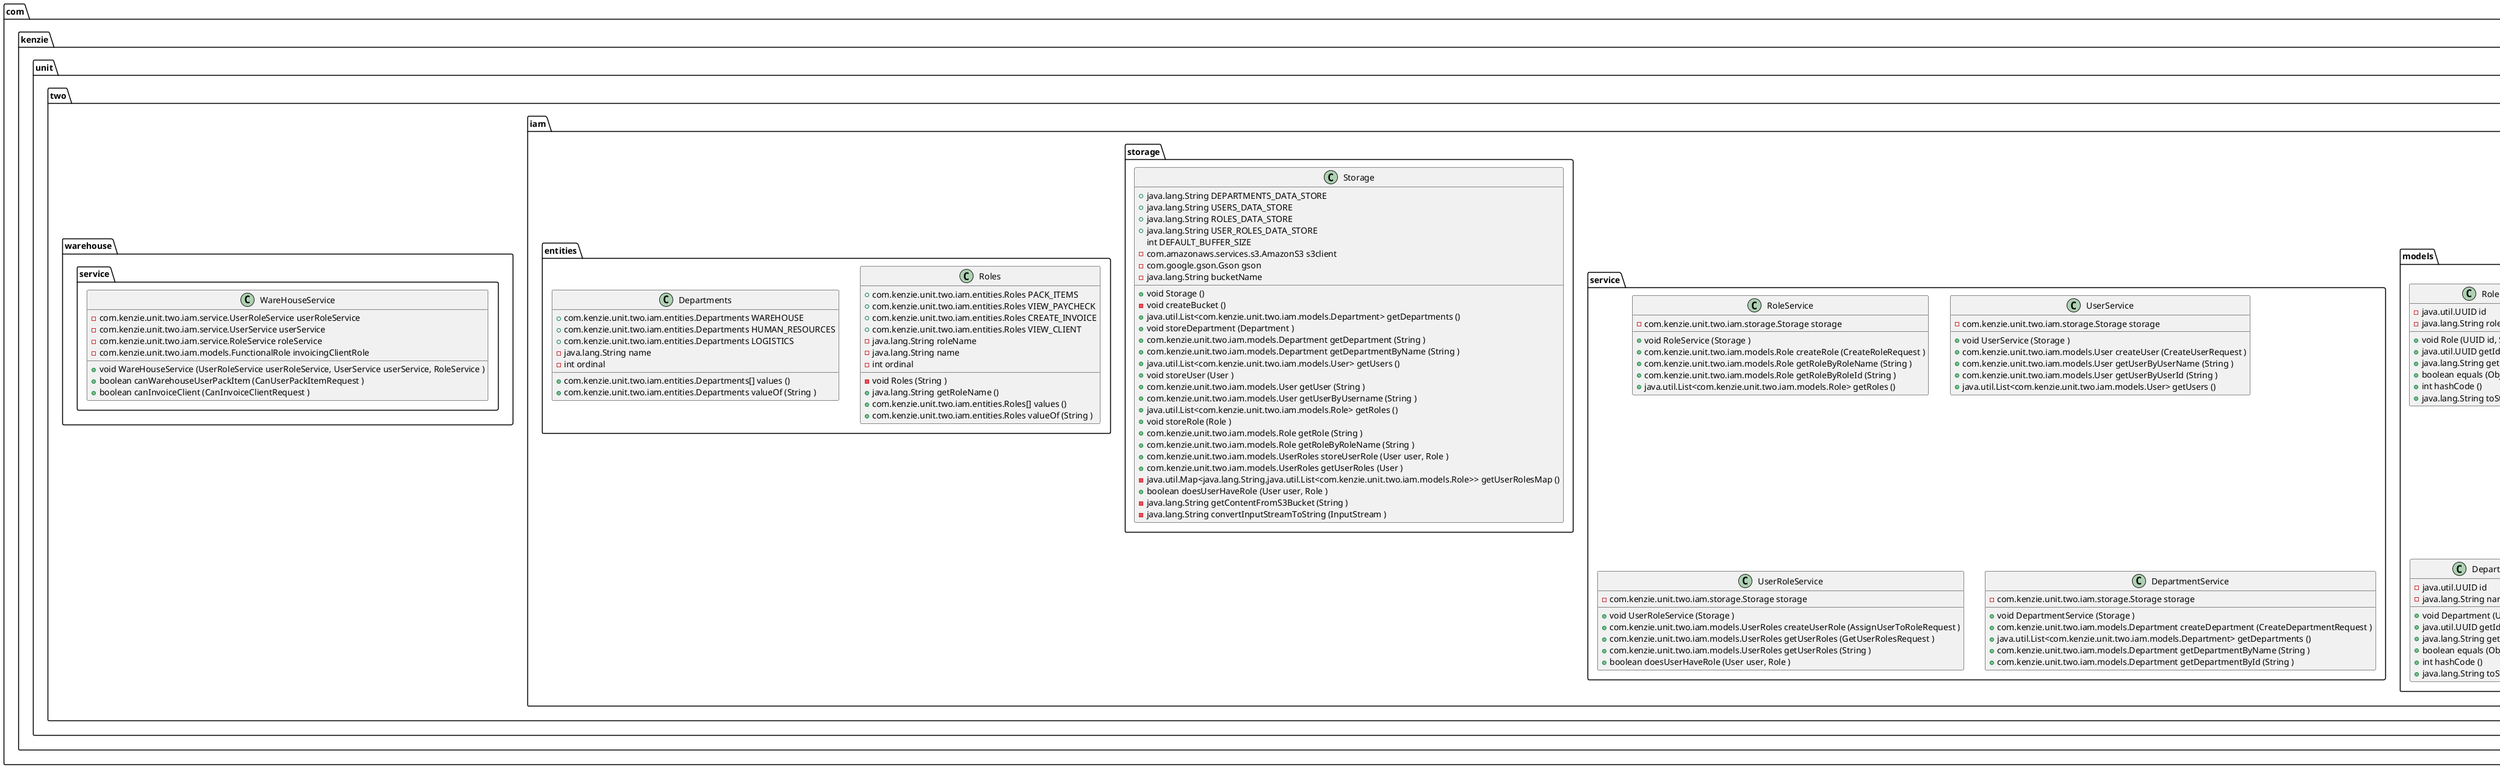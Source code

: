 @startuml
class com.kenzie.unit.two.employee.service.models.Employee{
- java.lang.String id
- java.lang.String userName
- java.lang.String payCheck
- java.lang.String department
+ void Employee (String id, String userName, String department, String )
+ java.lang.String getId ()
+ java.lang.String getUserName ()
+ java.lang.String getPayCheck ()
+ java.lang.String getDepartment ()
+ boolean equals (Object )
+ int hashCode ()
+ java.lang.String toString ()
}
class com.kenzie.unit.two.employee.service.EmployeeService{
- com.kenzie.unit.two.iam.service.UserRoleService userRoleService
- com.kenzie.unit.two.iam.service.UserService userService
- com.kenzie.unit.two.iam.service.RoleService roleService
- org.apache.logging.log4j.Logger log
- java.lang.ClassLoader loader
+ void EmployeeService (UserRoleService userRoleService, UserService userService, RoleService )
+ com.kenzie.unit.two.employee.service.models.Employee getEmployeePayCheck (ViewEmployeePayCheckRequest )
+ boolean theCorrectUser (String requestingUsername, String )
+ boolean inTheSameDepartment (String requestingDepartment, String )
}

class com.kenzie.unit.two.iam.models.Role{
- java.util.UUID id
- java.lang.String roleName
+ void Role (UUID id, String )
+ java.util.UUID getId ()
+ java.lang.String getRoleName ()
+ boolean equals (Object )
+ int hashCode ()
+ java.lang.String toString ()
}
class com.kenzie.unit.two.iam.models.User{
- java.util.UUID id
- java.lang.String userName
- com.kenzie.unit.two.iam.models.Department department
+ void User (UUID id, String userName, Department )
+ java.util.UUID getId ()
+ java.lang.String getUserName ()
+ com.kenzie.unit.two.iam.models.Department getDepartment ()
+ boolean equals (Object )
+ int hashCode ()
+ java.lang.String toString ()
}
class com.kenzie.unit.two.iam.models.UserRoles{
- com.kenzie.unit.two.iam.models.User user
- java.util.List<com.kenzie.unit.two.iam.models.Role> roles
+ void UserRoles (User user, List<Role> )
+ com.kenzie.unit.two.iam.models.User getUser ()
+ java.util.List<com.kenzie.unit.two.iam.models.Role> getRoles ()
}
class com.kenzie.unit.two.iam.models.Department{
- java.util.UUID id
- java.lang.String name
+ void Department (UUID id, String )
+ java.util.UUID getId ()
+ java.lang.String getName ()
+ boolean equals (Object )
+ int hashCode ()
+ java.lang.String toString ()
}
class com.kenzie.unit.two.iam.models.FunctionalRole{
- java.util.List<com.kenzie.unit.two.iam.entities.Roles> roles
+ void FunctionalRole (List<Roles> )
+ java.lang.Boolean matches (List<Role> )
}
class com.kenzie.unit.two.iam.service.RoleService{
- com.kenzie.unit.two.iam.storage.Storage storage
+ void RoleService (Storage )
+ com.kenzie.unit.two.iam.models.Role createRole (CreateRoleRequest )
+ com.kenzie.unit.two.iam.models.Role getRoleByRoleName (String )
+ com.kenzie.unit.two.iam.models.Role getRoleByRoleId (String )
+ java.util.List<com.kenzie.unit.two.iam.models.Role> getRoles ()
}
class com.kenzie.unit.two.iam.service.UserService{
- com.kenzie.unit.two.iam.storage.Storage storage
+ void UserService (Storage )
+ com.kenzie.unit.two.iam.models.User createUser (CreateUserRequest )
+ com.kenzie.unit.two.iam.models.User getUserByUserName (String )
+ com.kenzie.unit.two.iam.models.User getUserByUserId (String )
+ java.util.List<com.kenzie.unit.two.iam.models.User> getUsers ()
}
class com.kenzie.unit.two.iam.service.UserRoleService{
- com.kenzie.unit.two.iam.storage.Storage storage
+ void UserRoleService (Storage )
+ com.kenzie.unit.two.iam.models.UserRoles createUserRole (AssignUserToRoleRequest )
+ com.kenzie.unit.two.iam.models.UserRoles getUserRoles (GetUserRolesRequest )
+ com.kenzie.unit.two.iam.models.UserRoles getUserRoles (String )
+ boolean doesUserHaveRole (User user, Role )
}
class com.kenzie.unit.two.iam.service.DepartmentService{
- com.kenzie.unit.two.iam.storage.Storage storage
+ void DepartmentService (Storage )
+ com.kenzie.unit.two.iam.models.Department createDepartment (CreateDepartmentRequest )
+ java.util.List<com.kenzie.unit.two.iam.models.Department> getDepartments ()
+ com.kenzie.unit.two.iam.models.Department getDepartmentByName (String )
+ com.kenzie.unit.two.iam.models.Department getDepartmentById (String )
}
class com.kenzie.unit.two.iam.storage.Storage{
+ java.lang.String DEPARTMENTS_DATA_STORE
+ java.lang.String USERS_DATA_STORE
+ java.lang.String ROLES_DATA_STORE
+ java.lang.String USER_ROLES_DATA_STORE
 int DEFAULT_BUFFER_SIZE
- com.amazonaws.services.s3.AmazonS3 s3client
- com.google.gson.Gson gson
- java.lang.String bucketName
+ void Storage ()
- void createBucket ()
+ java.util.List<com.kenzie.unit.two.iam.models.Department> getDepartments ()
+ void storeDepartment (Department )
+ com.kenzie.unit.two.iam.models.Department getDepartment (String )
+ com.kenzie.unit.two.iam.models.Department getDepartmentByName (String )
+ java.util.List<com.kenzie.unit.two.iam.models.User> getUsers ()
+ void storeUser (User )
+ com.kenzie.unit.two.iam.models.User getUser (String )
+ com.kenzie.unit.two.iam.models.User getUserByUsername (String )
+ java.util.List<com.kenzie.unit.two.iam.models.Role> getRoles ()
+ void storeRole (Role )
+ com.kenzie.unit.two.iam.models.Role getRole (String )
+ com.kenzie.unit.two.iam.models.Role getRoleByRoleName (String )
+ com.kenzie.unit.two.iam.models.UserRoles storeUserRole (User user, Role )
+ com.kenzie.unit.two.iam.models.UserRoles getUserRoles (User )
- java.util.Map<java.lang.String,java.util.List<com.kenzie.unit.two.iam.models.Role>> getUserRolesMap ()
+ boolean doesUserHaveRole (User user, Role )
- java.lang.String getContentFromS3Bucket (String )
- java.lang.String convertInputStreamToString (InputStream )
}
class com.kenzie.unit.two.iam.entities.Roles{
+ com.kenzie.unit.two.iam.entities.Roles PACK_ITEMS
+ com.kenzie.unit.two.iam.entities.Roles VIEW_PAYCHECK
+ com.kenzie.unit.two.iam.entities.Roles CREATE_INVOICE
+ com.kenzie.unit.two.iam.entities.Roles VIEW_CLIENT
- java.lang.String roleName
- java.lang.String name
- int ordinal
- void Roles (String )
+ java.lang.String getRoleName ()
+ com.kenzie.unit.two.iam.entities.Roles[] values ()
+ com.kenzie.unit.two.iam.entities.Roles valueOf (String )
}
class java.lang.Enum{
- java.lang.String name
- int ordinal
+ java.lang.String name ()
+ int ordinal ()
# void Enum (String name, int )
+ java.lang.String toString ()
+ boolean equals (Object )
+ int hashCode ()
# java.lang.Object clone ()
+ int compareTo (E )
+ java.lang.Class<E> getDeclaringClass ()
+ java.util.Optional<java.lang.Enum.EnumDesc<E>> describeConstable ()
+ T valueOf (Class<T> enumClass, String )
# void finalize ()
- void readObject (ObjectInputStream )
- void readObjectNoData ()
}

class com.kenzie.unit.two.iam.entities.Departments{
+ com.kenzie.unit.two.iam.entities.Departments WAREHOUSE
+ com.kenzie.unit.two.iam.entities.Departments HUMAN_RESOURCES
+ com.kenzie.unit.two.iam.entities.Departments LOGISTICS
- java.lang.String name
- int ordinal
+ com.kenzie.unit.two.iam.entities.Departments[] values ()
+ com.kenzie.unit.two.iam.entities.Departments valueOf (String )
}

class com.kenzie.unit.two.warehouse.service.WareHouseService{
- com.kenzie.unit.two.iam.service.UserRoleService userRoleService
- com.kenzie.unit.two.iam.service.UserService userService
- com.kenzie.unit.two.iam.service.RoleService roleService
- com.kenzie.unit.two.iam.models.FunctionalRole invoicingClientRole
+ void WareHouseService (UserRoleService userRoleService, UserService userService, RoleService )
+ boolean canWarehouseUserPackItem (CanUserPackItemRequest )
+ boolean canInvoiceClient (CanInvoiceClientRequest )
}
@enduml
